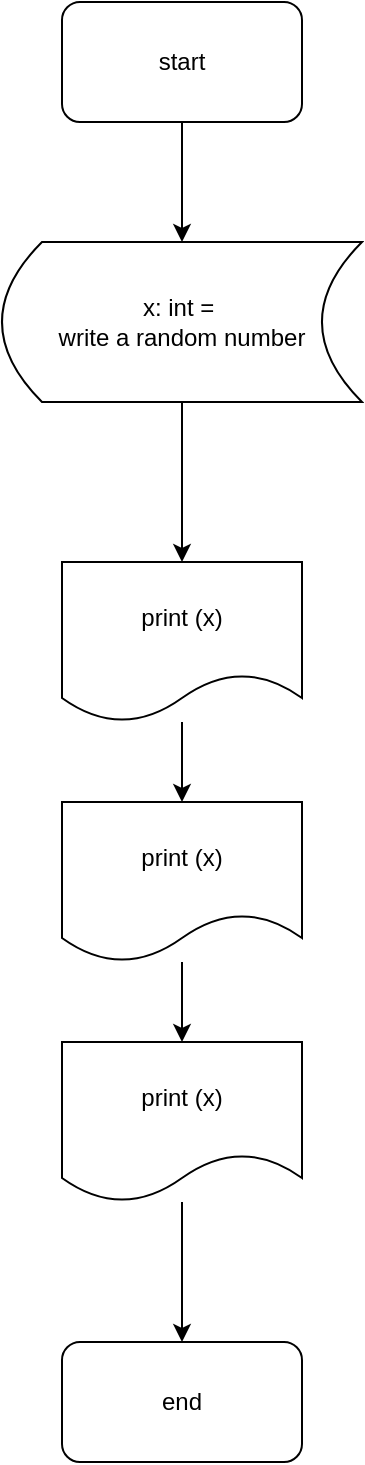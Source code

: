<mxfile version="24.7.8">
  <diagram name="Page-1" id="j2WOUM1kFjXnG9B-dYNT">
    <mxGraphModel dx="1737" dy="888" grid="1" gridSize="10" guides="1" tooltips="1" connect="1" arrows="1" fold="1" page="1" pageScale="1" pageWidth="850" pageHeight="1100" math="0" shadow="0">
      <root>
        <mxCell id="0" />
        <mxCell id="1" parent="0" />
        <mxCell id="5VJbKvwhRTchcQDiRbcQ-4" value="" style="edgeStyle=orthogonalEdgeStyle;rounded=0;orthogonalLoop=1;jettySize=auto;html=1;" edge="1" parent="1" source="5VJbKvwhRTchcQDiRbcQ-1" target="5VJbKvwhRTchcQDiRbcQ-3">
          <mxGeometry relative="1" as="geometry" />
        </mxCell>
        <mxCell id="5VJbKvwhRTchcQDiRbcQ-1" value="start" style="rounded=1;whiteSpace=wrap;html=1;" vertex="1" parent="1">
          <mxGeometry x="400" y="30" width="120" height="60" as="geometry" />
        </mxCell>
        <mxCell id="5VJbKvwhRTchcQDiRbcQ-2" value="end" style="rounded=1;whiteSpace=wrap;html=1;" vertex="1" parent="1">
          <mxGeometry x="400" y="700" width="120" height="60" as="geometry" />
        </mxCell>
        <mxCell id="5VJbKvwhRTchcQDiRbcQ-6" value="" style="edgeStyle=orthogonalEdgeStyle;rounded=0;orthogonalLoop=1;jettySize=auto;html=1;" edge="1" parent="1" source="5VJbKvwhRTchcQDiRbcQ-3" target="5VJbKvwhRTchcQDiRbcQ-5">
          <mxGeometry relative="1" as="geometry" />
        </mxCell>
        <mxCell id="5VJbKvwhRTchcQDiRbcQ-3" value="x: int =&amp;nbsp;&lt;div&gt;write a random number&lt;/div&gt;" style="shape=dataStorage;whiteSpace=wrap;html=1;fixedSize=1;" vertex="1" parent="1">
          <mxGeometry x="370" y="150" width="180" height="80" as="geometry" />
        </mxCell>
        <mxCell id="5VJbKvwhRTchcQDiRbcQ-9" value="" style="edgeStyle=orthogonalEdgeStyle;rounded=0;orthogonalLoop=1;jettySize=auto;html=1;" edge="1" parent="1" source="5VJbKvwhRTchcQDiRbcQ-5" target="5VJbKvwhRTchcQDiRbcQ-7">
          <mxGeometry relative="1" as="geometry" />
        </mxCell>
        <mxCell id="5VJbKvwhRTchcQDiRbcQ-5" value="print (x)" style="shape=document;whiteSpace=wrap;html=1;boundedLbl=1;" vertex="1" parent="1">
          <mxGeometry x="400" y="310" width="120" height="80" as="geometry" />
        </mxCell>
        <mxCell id="5VJbKvwhRTchcQDiRbcQ-10" value="" style="edgeStyle=orthogonalEdgeStyle;rounded=0;orthogonalLoop=1;jettySize=auto;html=1;" edge="1" parent="1" source="5VJbKvwhRTchcQDiRbcQ-7" target="5VJbKvwhRTchcQDiRbcQ-8">
          <mxGeometry relative="1" as="geometry" />
        </mxCell>
        <mxCell id="5VJbKvwhRTchcQDiRbcQ-7" value="print (x)" style="shape=document;whiteSpace=wrap;html=1;boundedLbl=1;" vertex="1" parent="1">
          <mxGeometry x="400" y="430" width="120" height="80" as="geometry" />
        </mxCell>
        <mxCell id="5VJbKvwhRTchcQDiRbcQ-11" value="" style="edgeStyle=orthogonalEdgeStyle;rounded=0;orthogonalLoop=1;jettySize=auto;html=1;" edge="1" parent="1" source="5VJbKvwhRTchcQDiRbcQ-8" target="5VJbKvwhRTchcQDiRbcQ-2">
          <mxGeometry relative="1" as="geometry" />
        </mxCell>
        <mxCell id="5VJbKvwhRTchcQDiRbcQ-8" value="print (x)" style="shape=document;whiteSpace=wrap;html=1;boundedLbl=1;" vertex="1" parent="1">
          <mxGeometry x="400" y="550" width="120" height="80" as="geometry" />
        </mxCell>
      </root>
    </mxGraphModel>
  </diagram>
</mxfile>

